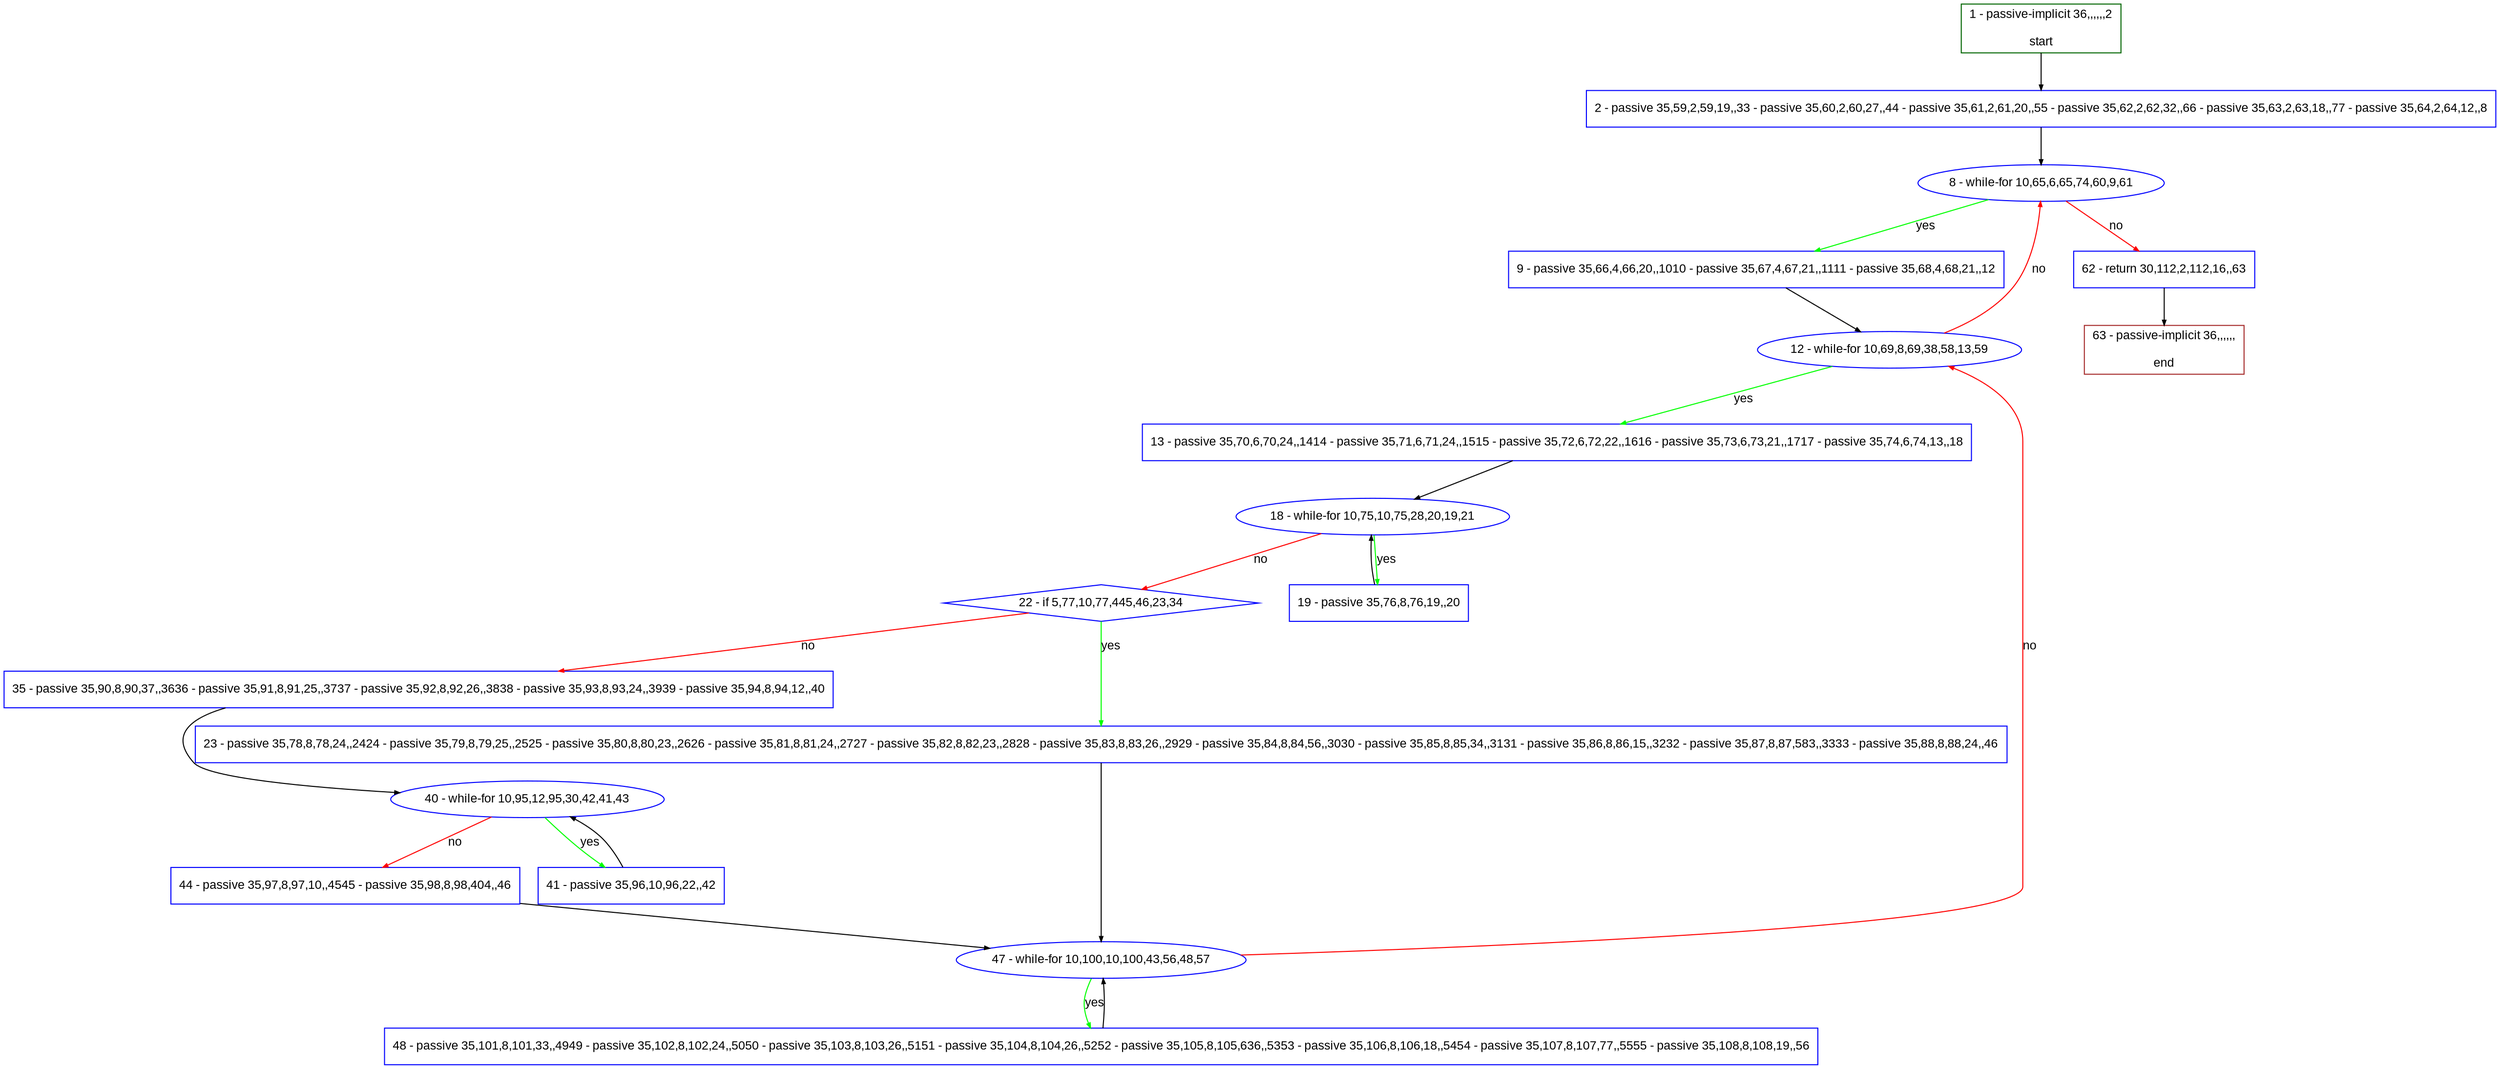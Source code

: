 digraph "" {
  graph [pack="true", label="", fontsize="12", packmode="clust", fontname="Arial", fillcolor="#FFFFCC", bgcolor="white", style="rounded,filled", compound="true"];
  node [node_initialized="no", label="", color="grey", fontsize="12", fillcolor="white", fontname="Arial", style="filled", shape="rectangle", compound="true", fixedsize="false"];
  edge [fontcolor="black", arrowhead="normal", arrowtail="none", arrowsize="0.5", ltail="", label="", color="black", fontsize="12", lhead="", fontname="Arial", dir="forward", compound="true"];
  __N1 [label="2 - passive 35,59,2,59,19,,33 - passive 35,60,2,60,27,,44 - passive 35,61,2,61,20,,55 - passive 35,62,2,62,32,,66 - passive 35,63,2,63,18,,77 - passive 35,64,2,64,12,,8", color="#0000ff", fillcolor="#ffffff", style="filled", shape="box"];
  __N2 [label="1 - passive-implicit 36,,,,,,2\n\nstart", color="#006400", fillcolor="#ffffff", style="filled", shape="box"];
  __N3 [label="8 - while-for 10,65,6,65,74,60,9,61", color="#0000ff", fillcolor="#ffffff", style="filled", shape="oval"];
  __N4 [label="9 - passive 35,66,4,66,20,,1010 - passive 35,67,4,67,21,,1111 - passive 35,68,4,68,21,,12", color="#0000ff", fillcolor="#ffffff", style="filled", shape="box"];
  __N5 [label="62 - return 30,112,2,112,16,,63", color="#0000ff", fillcolor="#ffffff", style="filled", shape="box"];
  __N6 [label="12 - while-for 10,69,8,69,38,58,13,59", color="#0000ff", fillcolor="#ffffff", style="filled", shape="oval"];
  __N7 [label="13 - passive 35,70,6,70,24,,1414 - passive 35,71,6,71,24,,1515 - passive 35,72,6,72,22,,1616 - passive 35,73,6,73,21,,1717 - passive 35,74,6,74,13,,18", color="#0000ff", fillcolor="#ffffff", style="filled", shape="box"];
  __N8 [label="18 - while-for 10,75,10,75,28,20,19,21", color="#0000ff", fillcolor="#ffffff", style="filled", shape="oval"];
  __N9 [label="19 - passive 35,76,8,76,19,,20", color="#0000ff", fillcolor="#ffffff", style="filled", shape="box"];
  __N10 [label="22 - if 5,77,10,77,445,46,23,34", color="#0000ff", fillcolor="#ffffff", style="filled", shape="diamond"];
  __N11 [label="23 - passive 35,78,8,78,24,,2424 - passive 35,79,8,79,25,,2525 - passive 35,80,8,80,23,,2626 - passive 35,81,8,81,24,,2727 - passive 35,82,8,82,23,,2828 - passive 35,83,8,83,26,,2929 - passive 35,84,8,84,56,,3030 - passive 35,85,8,85,34,,3131 - passive 35,86,8,86,15,,3232 - passive 35,87,8,87,583,,3333 - passive 35,88,8,88,24,,46", color="#0000ff", fillcolor="#ffffff", style="filled", shape="box"];
  __N12 [label="35 - passive 35,90,8,90,37,,3636 - passive 35,91,8,91,25,,3737 - passive 35,92,8,92,26,,3838 - passive 35,93,8,93,24,,3939 - passive 35,94,8,94,12,,40", color="#0000ff", fillcolor="#ffffff", style="filled", shape="box"];
  __N13 [label="47 - while-for 10,100,10,100,43,56,48,57", color="#0000ff", fillcolor="#ffffff", style="filled", shape="oval"];
  __N14 [label="40 - while-for 10,95,12,95,30,42,41,43", color="#0000ff", fillcolor="#ffffff", style="filled", shape="oval"];
  __N15 [label="41 - passive 35,96,10,96,22,,42", color="#0000ff", fillcolor="#ffffff", style="filled", shape="box"];
  __N16 [label="44 - passive 35,97,8,97,10,,4545 - passive 35,98,8,98,404,,46", color="#0000ff", fillcolor="#ffffff", style="filled", shape="box"];
  __N17 [label="48 - passive 35,101,8,101,33,,4949 - passive 35,102,8,102,24,,5050 - passive 35,103,8,103,26,,5151 - passive 35,104,8,104,26,,5252 - passive 35,105,8,105,636,,5353 - passive 35,106,8,106,18,,5454 - passive 35,107,8,107,77,,5555 - passive 35,108,8,108,19,,56", color="#0000ff", fillcolor="#ffffff", style="filled", shape="box"];
  __N18 [label="63 - passive-implicit 36,,,,,,\n\nend", color="#a52a2a", fillcolor="#ffffff", style="filled", shape="box"];
  __N2 -> __N1 [arrowhead="normal", arrowtail="none", color="#000000", label="", dir="forward"];
  __N1 -> __N3 [arrowhead="normal", arrowtail="none", color="#000000", label="", dir="forward"];
  __N3 -> __N4 [arrowhead="normal", arrowtail="none", color="#00ff00", label="yes", dir="forward"];
  __N3 -> __N5 [arrowhead="normal", arrowtail="none", color="#ff0000", label="no", dir="forward"];
  __N4 -> __N6 [arrowhead="normal", arrowtail="none", color="#000000", label="", dir="forward"];
  __N6 -> __N3 [arrowhead="normal", arrowtail="none", color="#ff0000", label="no", dir="forward"];
  __N6 -> __N7 [arrowhead="normal", arrowtail="none", color="#00ff00", label="yes", dir="forward"];
  __N7 -> __N8 [arrowhead="normal", arrowtail="none", color="#000000", label="", dir="forward"];
  __N8 -> __N9 [arrowhead="normal", arrowtail="none", color="#00ff00", label="yes", dir="forward"];
  __N9 -> __N8 [arrowhead="normal", arrowtail="none", color="#000000", label="", dir="forward"];
  __N8 -> __N10 [arrowhead="normal", arrowtail="none", color="#ff0000", label="no", dir="forward"];
  __N10 -> __N11 [arrowhead="normal", arrowtail="none", color="#00ff00", label="yes", dir="forward"];
  __N10 -> __N12 [arrowhead="normal", arrowtail="none", color="#ff0000", label="no", dir="forward"];
  __N11 -> __N13 [arrowhead="normal", arrowtail="none", color="#000000", label="", dir="forward"];
  __N12 -> __N14 [arrowhead="normal", arrowtail="none", color="#000000", label="", dir="forward"];
  __N14 -> __N15 [arrowhead="normal", arrowtail="none", color="#00ff00", label="yes", dir="forward"];
  __N15 -> __N14 [arrowhead="normal", arrowtail="none", color="#000000", label="", dir="forward"];
  __N14 -> __N16 [arrowhead="normal", arrowtail="none", color="#ff0000", label="no", dir="forward"];
  __N16 -> __N13 [arrowhead="normal", arrowtail="none", color="#000000", label="", dir="forward"];
  __N13 -> __N6 [arrowhead="normal", arrowtail="none", color="#ff0000", label="no", dir="forward"];
  __N13 -> __N17 [arrowhead="normal", arrowtail="none", color="#00ff00", label="yes", dir="forward"];
  __N17 -> __N13 [arrowhead="normal", arrowtail="none", color="#000000", label="", dir="forward"];
  __N5 -> __N18 [arrowhead="normal", arrowtail="none", color="#000000", label="", dir="forward"];
}
